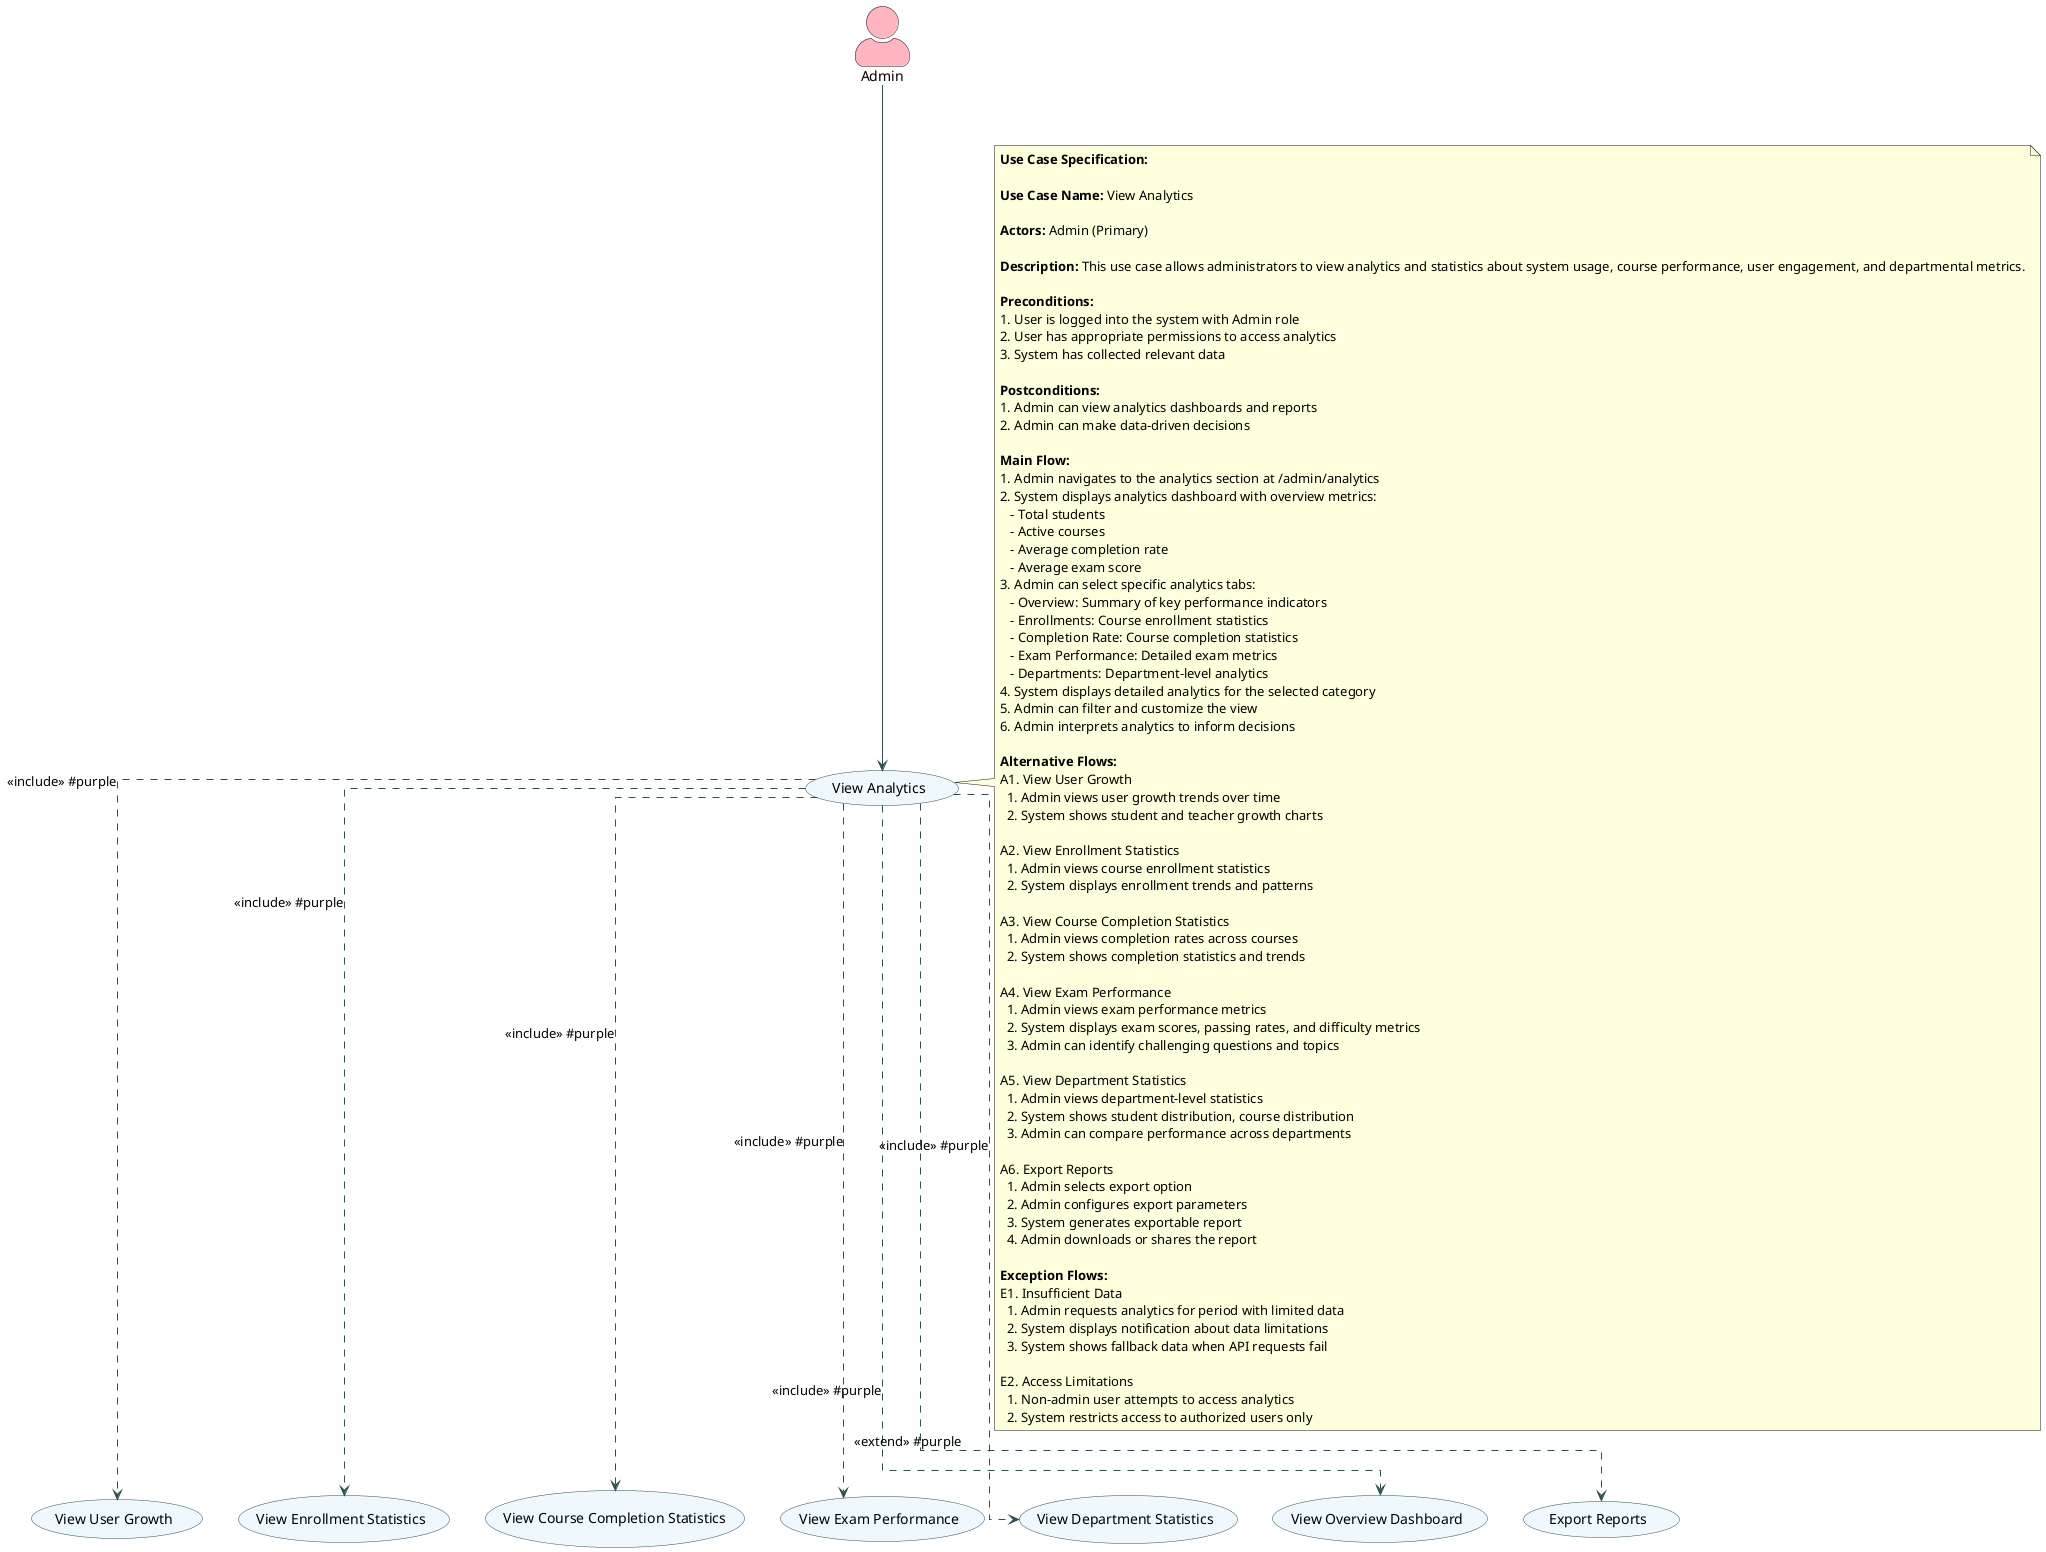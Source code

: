 @startuml
' Analytics Use Case Diagram
skinparam usecase {
  BackgroundColor #f0f8ff
  BorderColor #2f4f4f
  ArrowColor #2f4f4f
}

skinparam actorStyle awesome
skinparam linetype ortho

' Define actors
actor "Admin" as admin #lightpink

' Define main use case
usecase "View Analytics" as viewanalytics

' Define sub use cases
usecase "View User Growth" as viewusergrowth
usecase "View Enrollment Statistics" as viewenrollmentstats
usecase "View Course Completion Statistics" as viewcompletionstats 
usecase "View Exam Performance" as viewexamstats
usecase "View Department Statistics" as viewdeptstats
usecase "View Overview Dashboard" as viewoverview
usecase "Export Reports" as exportreports

' Relationships
admin --> viewanalytics
viewanalytics ..> viewoverview : <<include>> #purple
viewanalytics ..> viewusergrowth : <<include>> #purple
viewanalytics ..> viewenrollmentstats : <<include>> #purple
viewanalytics ..> viewcompletionstats : <<include>> #purple
viewanalytics ..> viewexamstats : <<include>> #purple
viewanalytics ..> viewdeptstats : <<include>> #purple
viewanalytics ..> exportreports : <<extend>> #purple

' Use case specification documentation
note right of viewanalytics
  <b>Use Case Specification:</b>
  
  <b>Use Case Name:</b> View Analytics
  
  <b>Actors:</b> Admin (Primary)
  
  <b>Description:</b> This use case allows administrators to view analytics and statistics about system usage, course performance, user engagement, and departmental metrics.
  
  <b>Preconditions:</b>
  1. User is logged into the system with Admin role
  2. User has appropriate permissions to access analytics
  3. System has collected relevant data
  
  <b>Postconditions:</b>
  1. Admin can view analytics dashboards and reports
  2. Admin can make data-driven decisions
  
  <b>Main Flow:</b>
  1. Admin navigates to the analytics section at /admin/analytics
  2. System displays analytics dashboard with overview metrics:
     - Total students
     - Active courses
     - Average completion rate
     - Average exam score
  3. Admin can select specific analytics tabs:
     - Overview: Summary of key performance indicators
     - Enrollments: Course enrollment statistics
     - Completion Rate: Course completion statistics
     - Exam Performance: Detailed exam metrics
     - Departments: Department-level analytics
  4. System displays detailed analytics for the selected category
  5. Admin can filter and customize the view
  6. Admin interprets analytics to inform decisions
  
  <b>Alternative Flows:</b>
  A1. View User Growth
    1. Admin views user growth trends over time
    2. System shows student and teacher growth charts
  
  A2. View Enrollment Statistics
    1. Admin views course enrollment statistics
    2. System displays enrollment trends and patterns
  
  A3. View Course Completion Statistics
    1. Admin views completion rates across courses
    2. System shows completion statistics and trends
  
  A4. View Exam Performance
    1. Admin views exam performance metrics
    2. System displays exam scores, passing rates, and difficulty metrics
    3. Admin can identify challenging questions and topics
  
  A5. View Department Statistics
    1. Admin views department-level statistics
    2. System shows student distribution, course distribution
    3. Admin can compare performance across departments
    
  A6. Export Reports
    1. Admin selects export option
    2. Admin configures export parameters
    3. System generates exportable report
    4. Admin downloads or shares the report
  
  <b>Exception Flows:</b>
  E1. Insufficient Data
    1. Admin requests analytics for period with limited data
    2. System displays notification about data limitations
    3. System shows fallback data when API requests fail
  
  E2. Access Limitations
    1. Non-admin user attempts to access analytics
    2. System restricts access to authorized users only
end note
@enduml 